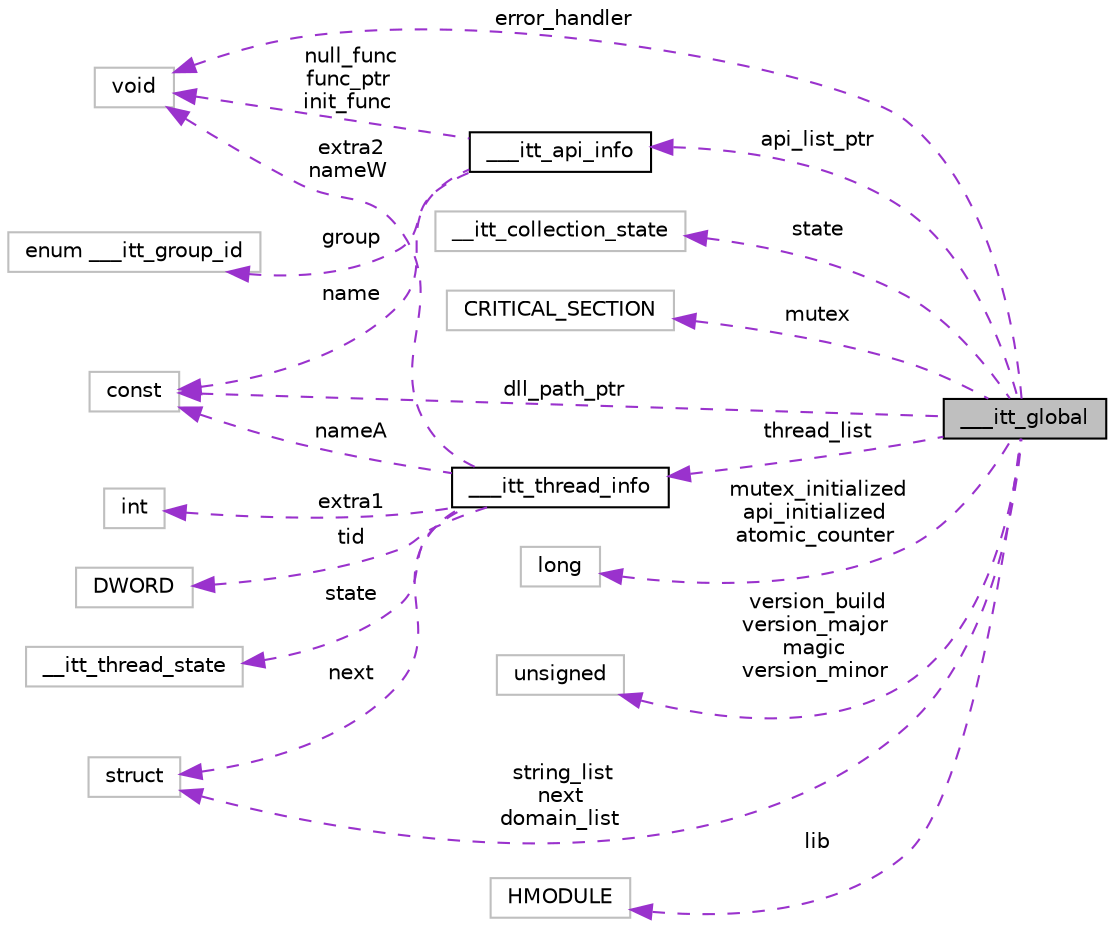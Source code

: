digraph "___itt_global"
{
 // LATEX_PDF_SIZE
  bgcolor="transparent";
  edge [fontname="Helvetica",fontsize="10",labelfontname="Helvetica",labelfontsize="10"];
  node [fontname="Helvetica",fontsize="10",shape=record];
  rankdir="LR";
  Node1 [label="___itt_global",height=0.2,width=0.4,color="black", fillcolor="grey75", style="filled", fontcolor="black",tooltip=" "];
  Node2 -> Node1 [dir="back",color="darkorchid3",fontsize="10",style="dashed",label=" string_list\nnext\ndomain_list" ,fontname="Helvetica"];
  Node2 [label="struct",height=0.2,width=0.4,color="grey75",tooltip=" "];
  Node3 -> Node1 [dir="back",color="darkorchid3",fontsize="10",style="dashed",label=" error_handler" ,fontname="Helvetica"];
  Node3 [label="void",height=0.2,width=0.4,color="grey75",tooltip=" "];
  Node4 -> Node1 [dir="back",color="darkorchid3",fontsize="10",style="dashed",label=" state" ,fontname="Helvetica"];
  Node4 [label="__itt_collection_state",height=0.2,width=0.4,color="grey75",tooltip=" "];
  Node5 -> Node1 [dir="back",color="darkorchid3",fontsize="10",style="dashed",label=" mutex" ,fontname="Helvetica"];
  Node5 [label="CRITICAL_SECTION",height=0.2,width=0.4,color="grey75",tooltip=" "];
  Node6 -> Node1 [dir="back",color="darkorchid3",fontsize="10",style="dashed",label=" api_list_ptr" ,fontname="Helvetica"];
  Node6 [label="___itt_api_info",height=0.2,width=0.4,color="black",URL="$struct______itt__api__info.html",tooltip=" "];
  Node3 -> Node6 [dir="back",color="darkorchid3",fontsize="10",style="dashed",label=" null_func\nfunc_ptr\ninit_func" ,fontname="Helvetica"];
  Node7 -> Node6 [dir="back",color="darkorchid3",fontsize="10",style="dashed",label=" name" ,fontname="Helvetica"];
  Node7 [label="const",height=0.2,width=0.4,color="grey75",tooltip=" "];
  Node8 -> Node6 [dir="back",color="darkorchid3",fontsize="10",style="dashed",label=" group" ,fontname="Helvetica"];
  Node8 [label="enum ___itt_group_id",height=0.2,width=0.4,color="grey75",tooltip=" "];
  Node9 -> Node1 [dir="back",color="darkorchid3",fontsize="10",style="dashed",label=" mutex_initialized\napi_initialized\natomic_counter" ,fontname="Helvetica"];
  Node9 [label="long",height=0.2,width=0.4,color="grey75",tooltip=" "];
  Node7 -> Node1 [dir="back",color="darkorchid3",fontsize="10",style="dashed",label=" dll_path_ptr" ,fontname="Helvetica"];
  Node10 -> Node1 [dir="back",color="darkorchid3",fontsize="10",style="dashed",label=" version_build\nversion_major\nmagic\nversion_minor" ,fontname="Helvetica"];
  Node10 [label="unsigned",height=0.2,width=0.4,color="grey75",tooltip=" "];
  Node11 -> Node1 [dir="back",color="darkorchid3",fontsize="10",style="dashed",label=" thread_list" ,fontname="Helvetica"];
  Node11 [label="___itt_thread_info",height=0.2,width=0.4,color="black",URL="$struct______itt__thread__info.html",tooltip=" "];
  Node2 -> Node11 [dir="back",color="darkorchid3",fontsize="10",style="dashed",label=" next" ,fontname="Helvetica"];
  Node3 -> Node11 [dir="back",color="darkorchid3",fontsize="10",style="dashed",label=" extra2\nnameW" ,fontname="Helvetica"];
  Node12 -> Node11 [dir="back",color="darkorchid3",fontsize="10",style="dashed",label=" state" ,fontname="Helvetica"];
  Node12 [label="__itt_thread_state",height=0.2,width=0.4,color="grey75",tooltip=" "];
  Node13 -> Node11 [dir="back",color="darkorchid3",fontsize="10",style="dashed",label=" extra1" ,fontname="Helvetica"];
  Node13 [label="int",height=0.2,width=0.4,color="grey75",tooltip=" "];
  Node14 -> Node11 [dir="back",color="darkorchid3",fontsize="10",style="dashed",label=" tid" ,fontname="Helvetica"];
  Node14 [label="DWORD",height=0.2,width=0.4,color="grey75",tooltip=" "];
  Node7 -> Node11 [dir="back",color="darkorchid3",fontsize="10",style="dashed",label=" nameA" ,fontname="Helvetica"];
  Node15 -> Node1 [dir="back",color="darkorchid3",fontsize="10",style="dashed",label=" lib" ,fontname="Helvetica"];
  Node15 [label="HMODULE",height=0.2,width=0.4,color="grey75",tooltip=" "];
}
